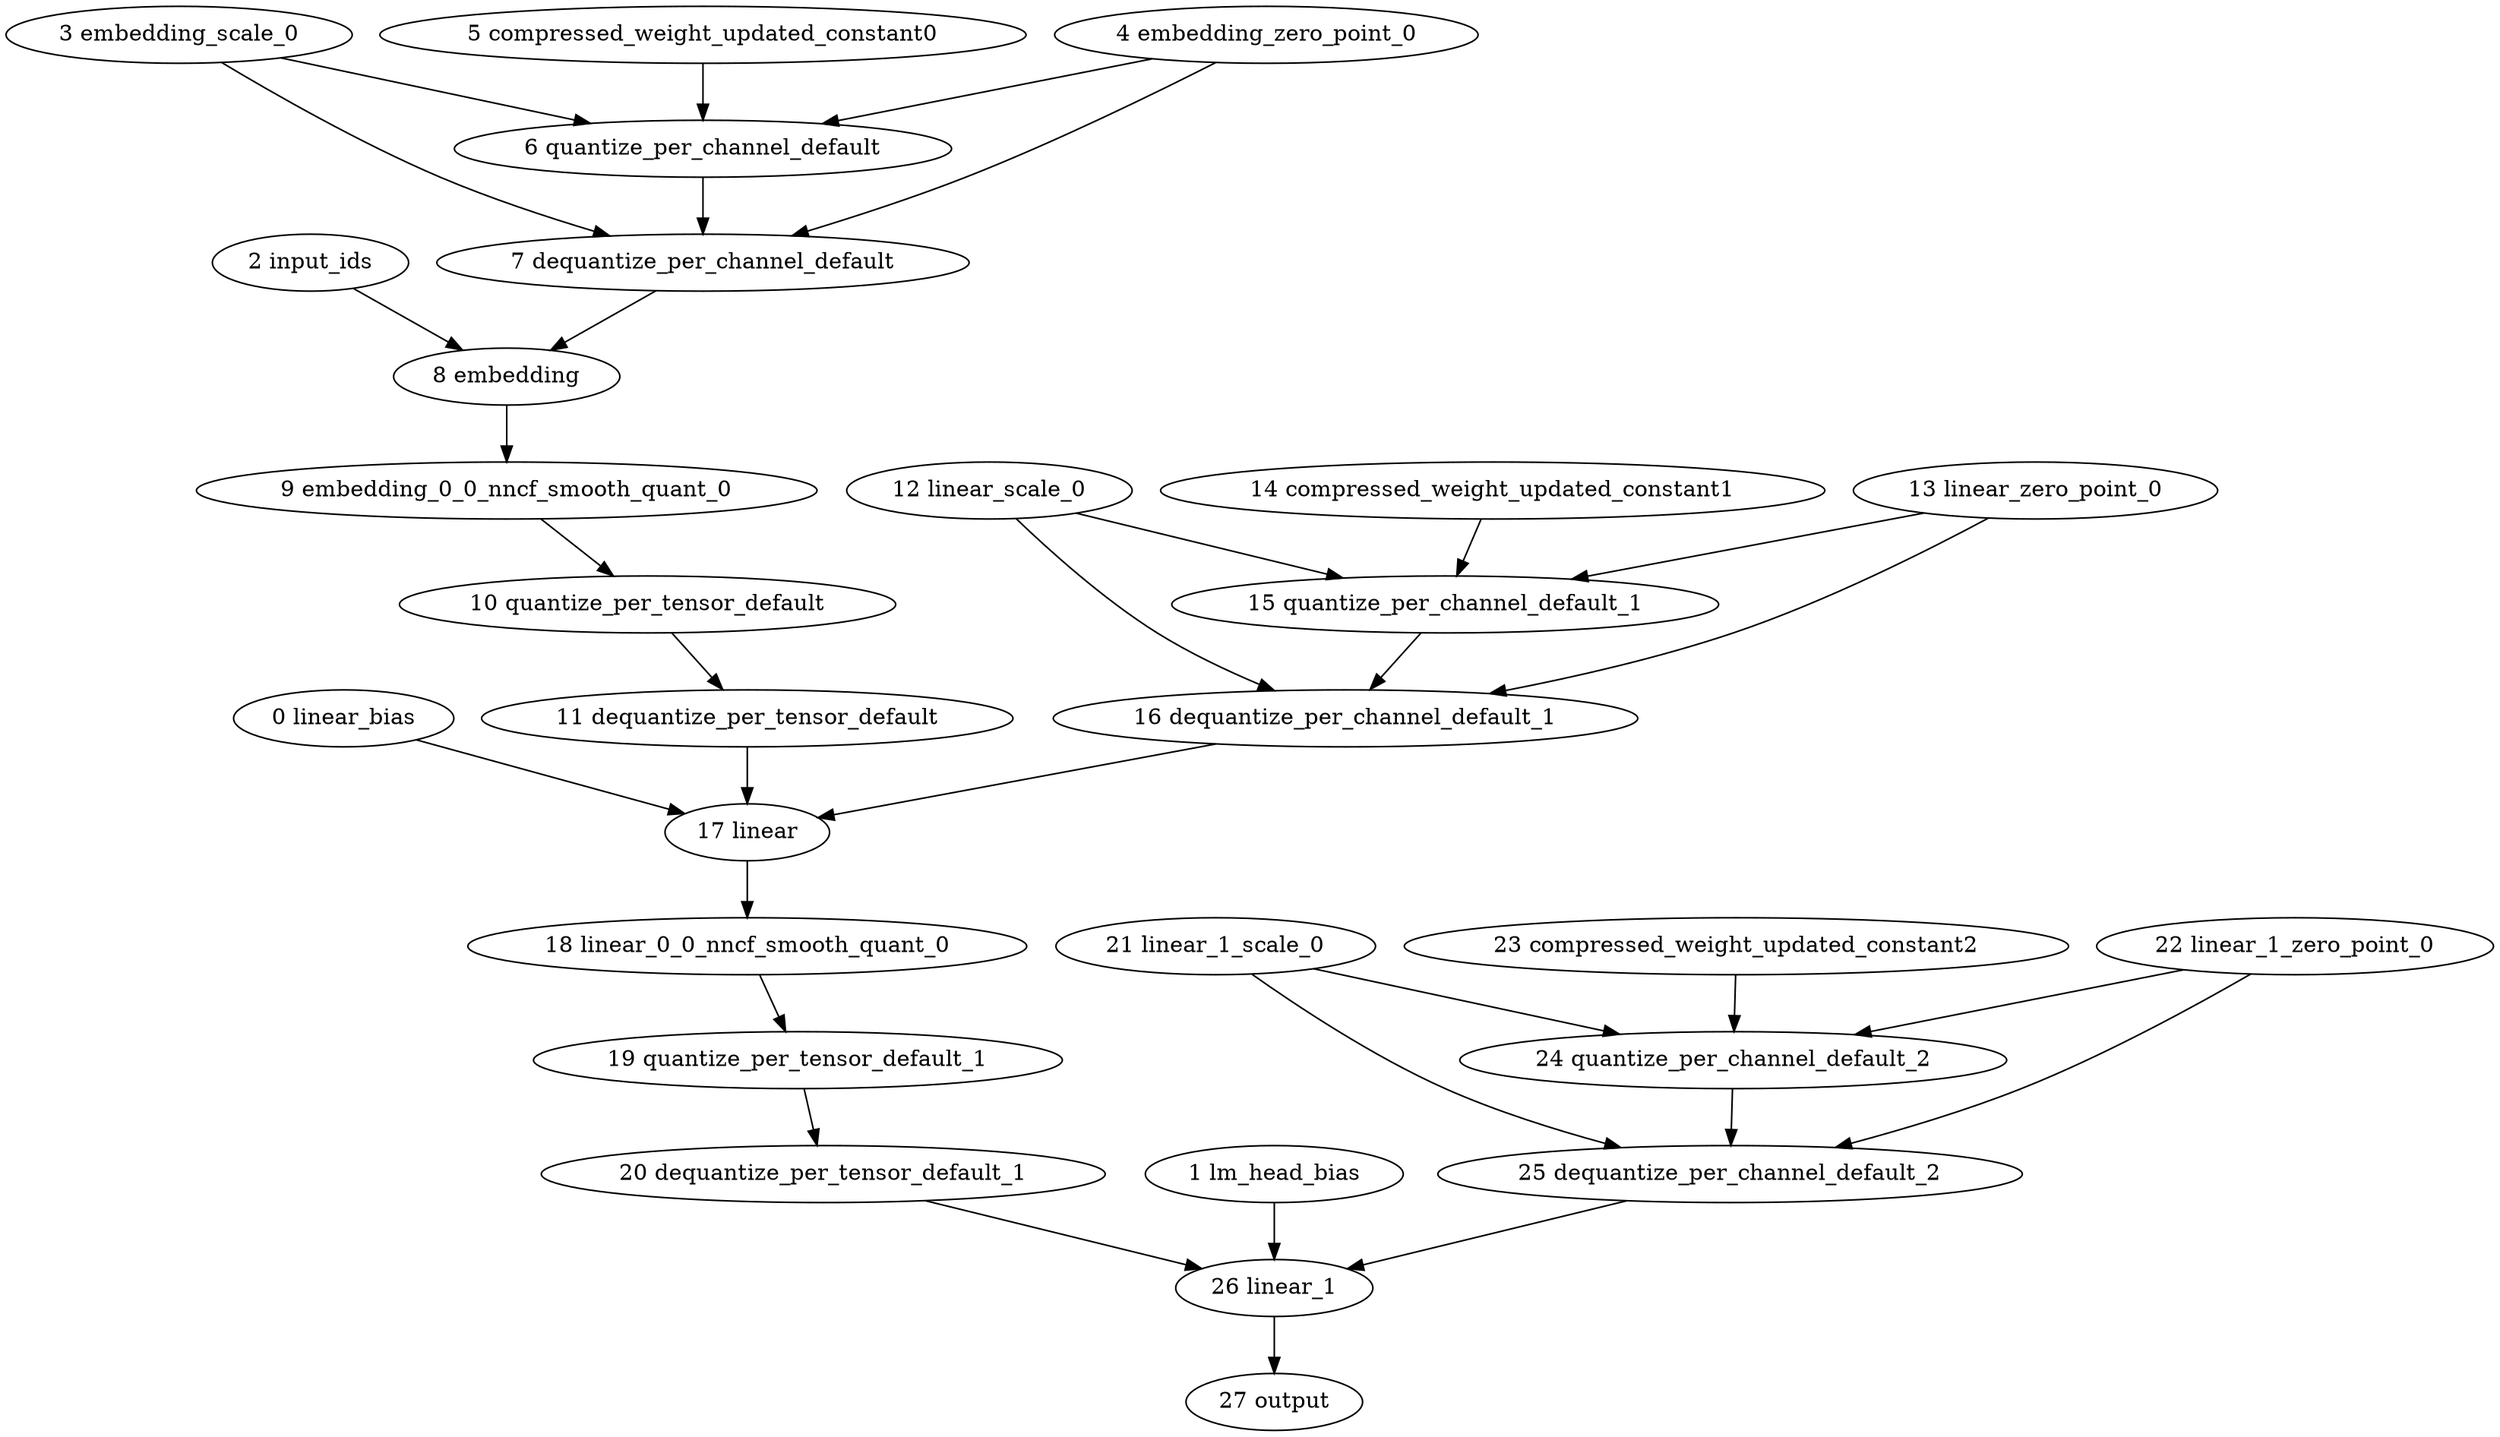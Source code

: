 strict digraph  {
"0 linear_bias" [id=0, type=get_attr];
"1 lm_head_bias" [id=1, type=get_attr];
"2 input_ids" [id=2, type=input];
"3 embedding_scale_0" [id=3, type=get_attr];
"4 embedding_zero_point_0" [id=4, type=get_attr];
"5 compressed_weight_updated_constant0" [id=5, type=get_attr];
"6 quantize_per_channel_default" [id=6, type=quantize_per_channel];
"7 dequantize_per_channel_default" [id=7, type=dequantize_per_channel];
"8 embedding" [id=8, type=embedding];
"9 embedding_0_0_nncf_smooth_quant_0" [id=9, type=call_module];
"10 quantize_per_tensor_default" [id=10, type=quantize_per_tensor];
"11 dequantize_per_tensor_default" [id=11, type=dequantize_per_tensor];
"12 linear_scale_0" [id=12, type=get_attr];
"13 linear_zero_point_0" [id=13, type=get_attr];
"14 compressed_weight_updated_constant1" [id=14, type=get_attr];
"15 quantize_per_channel_default_1" [id=15, type=quantize_per_channel];
"16 dequantize_per_channel_default_1" [id=16, type=dequantize_per_channel];
"17 linear" [id=17, type=linear];
"18 linear_0_0_nncf_smooth_quant_0" [id=18, type=call_module];
"19 quantize_per_tensor_default_1" [id=19, type=quantize_per_tensor];
"20 dequantize_per_tensor_default_1" [id=20, type=dequantize_per_tensor];
"21 linear_1_scale_0" [id=21, type=get_attr];
"22 linear_1_zero_point_0" [id=22, type=get_attr];
"23 compressed_weight_updated_constant2" [id=23, type=get_attr];
"24 quantize_per_channel_default_2" [id=24, type=quantize_per_channel];
"25 dequantize_per_channel_default_2" [id=25, type=dequantize_per_channel];
"26 linear_1" [id=26, type=linear];
"27 output" [id=27, type=output];
"0 linear_bias" -> "17 linear";
"1 lm_head_bias" -> "26 linear_1";
"2 input_ids" -> "8 embedding";
"3 embedding_scale_0" -> "6 quantize_per_channel_default";
"3 embedding_scale_0" -> "7 dequantize_per_channel_default";
"4 embedding_zero_point_0" -> "6 quantize_per_channel_default";
"4 embedding_zero_point_0" -> "7 dequantize_per_channel_default";
"5 compressed_weight_updated_constant0" -> "6 quantize_per_channel_default";
"6 quantize_per_channel_default" -> "7 dequantize_per_channel_default";
"7 dequantize_per_channel_default" -> "8 embedding";
"8 embedding" -> "9 embedding_0_0_nncf_smooth_quant_0";
"9 embedding_0_0_nncf_smooth_quant_0" -> "10 quantize_per_tensor_default";
"10 quantize_per_tensor_default" -> "11 dequantize_per_tensor_default";
"11 dequantize_per_tensor_default" -> "17 linear";
"12 linear_scale_0" -> "15 quantize_per_channel_default_1";
"12 linear_scale_0" -> "16 dequantize_per_channel_default_1";
"13 linear_zero_point_0" -> "15 quantize_per_channel_default_1";
"13 linear_zero_point_0" -> "16 dequantize_per_channel_default_1";
"14 compressed_weight_updated_constant1" -> "15 quantize_per_channel_default_1";
"15 quantize_per_channel_default_1" -> "16 dequantize_per_channel_default_1";
"16 dequantize_per_channel_default_1" -> "17 linear";
"17 linear" -> "18 linear_0_0_nncf_smooth_quant_0";
"18 linear_0_0_nncf_smooth_quant_0" -> "19 quantize_per_tensor_default_1";
"19 quantize_per_tensor_default_1" -> "20 dequantize_per_tensor_default_1";
"20 dequantize_per_tensor_default_1" -> "26 linear_1";
"21 linear_1_scale_0" -> "24 quantize_per_channel_default_2";
"21 linear_1_scale_0" -> "25 dequantize_per_channel_default_2";
"22 linear_1_zero_point_0" -> "24 quantize_per_channel_default_2";
"22 linear_1_zero_point_0" -> "25 dequantize_per_channel_default_2";
"23 compressed_weight_updated_constant2" -> "24 quantize_per_channel_default_2";
"24 quantize_per_channel_default_2" -> "25 dequantize_per_channel_default_2";
"25 dequantize_per_channel_default_2" -> "26 linear_1";
"26 linear_1" -> "27 output";
}
